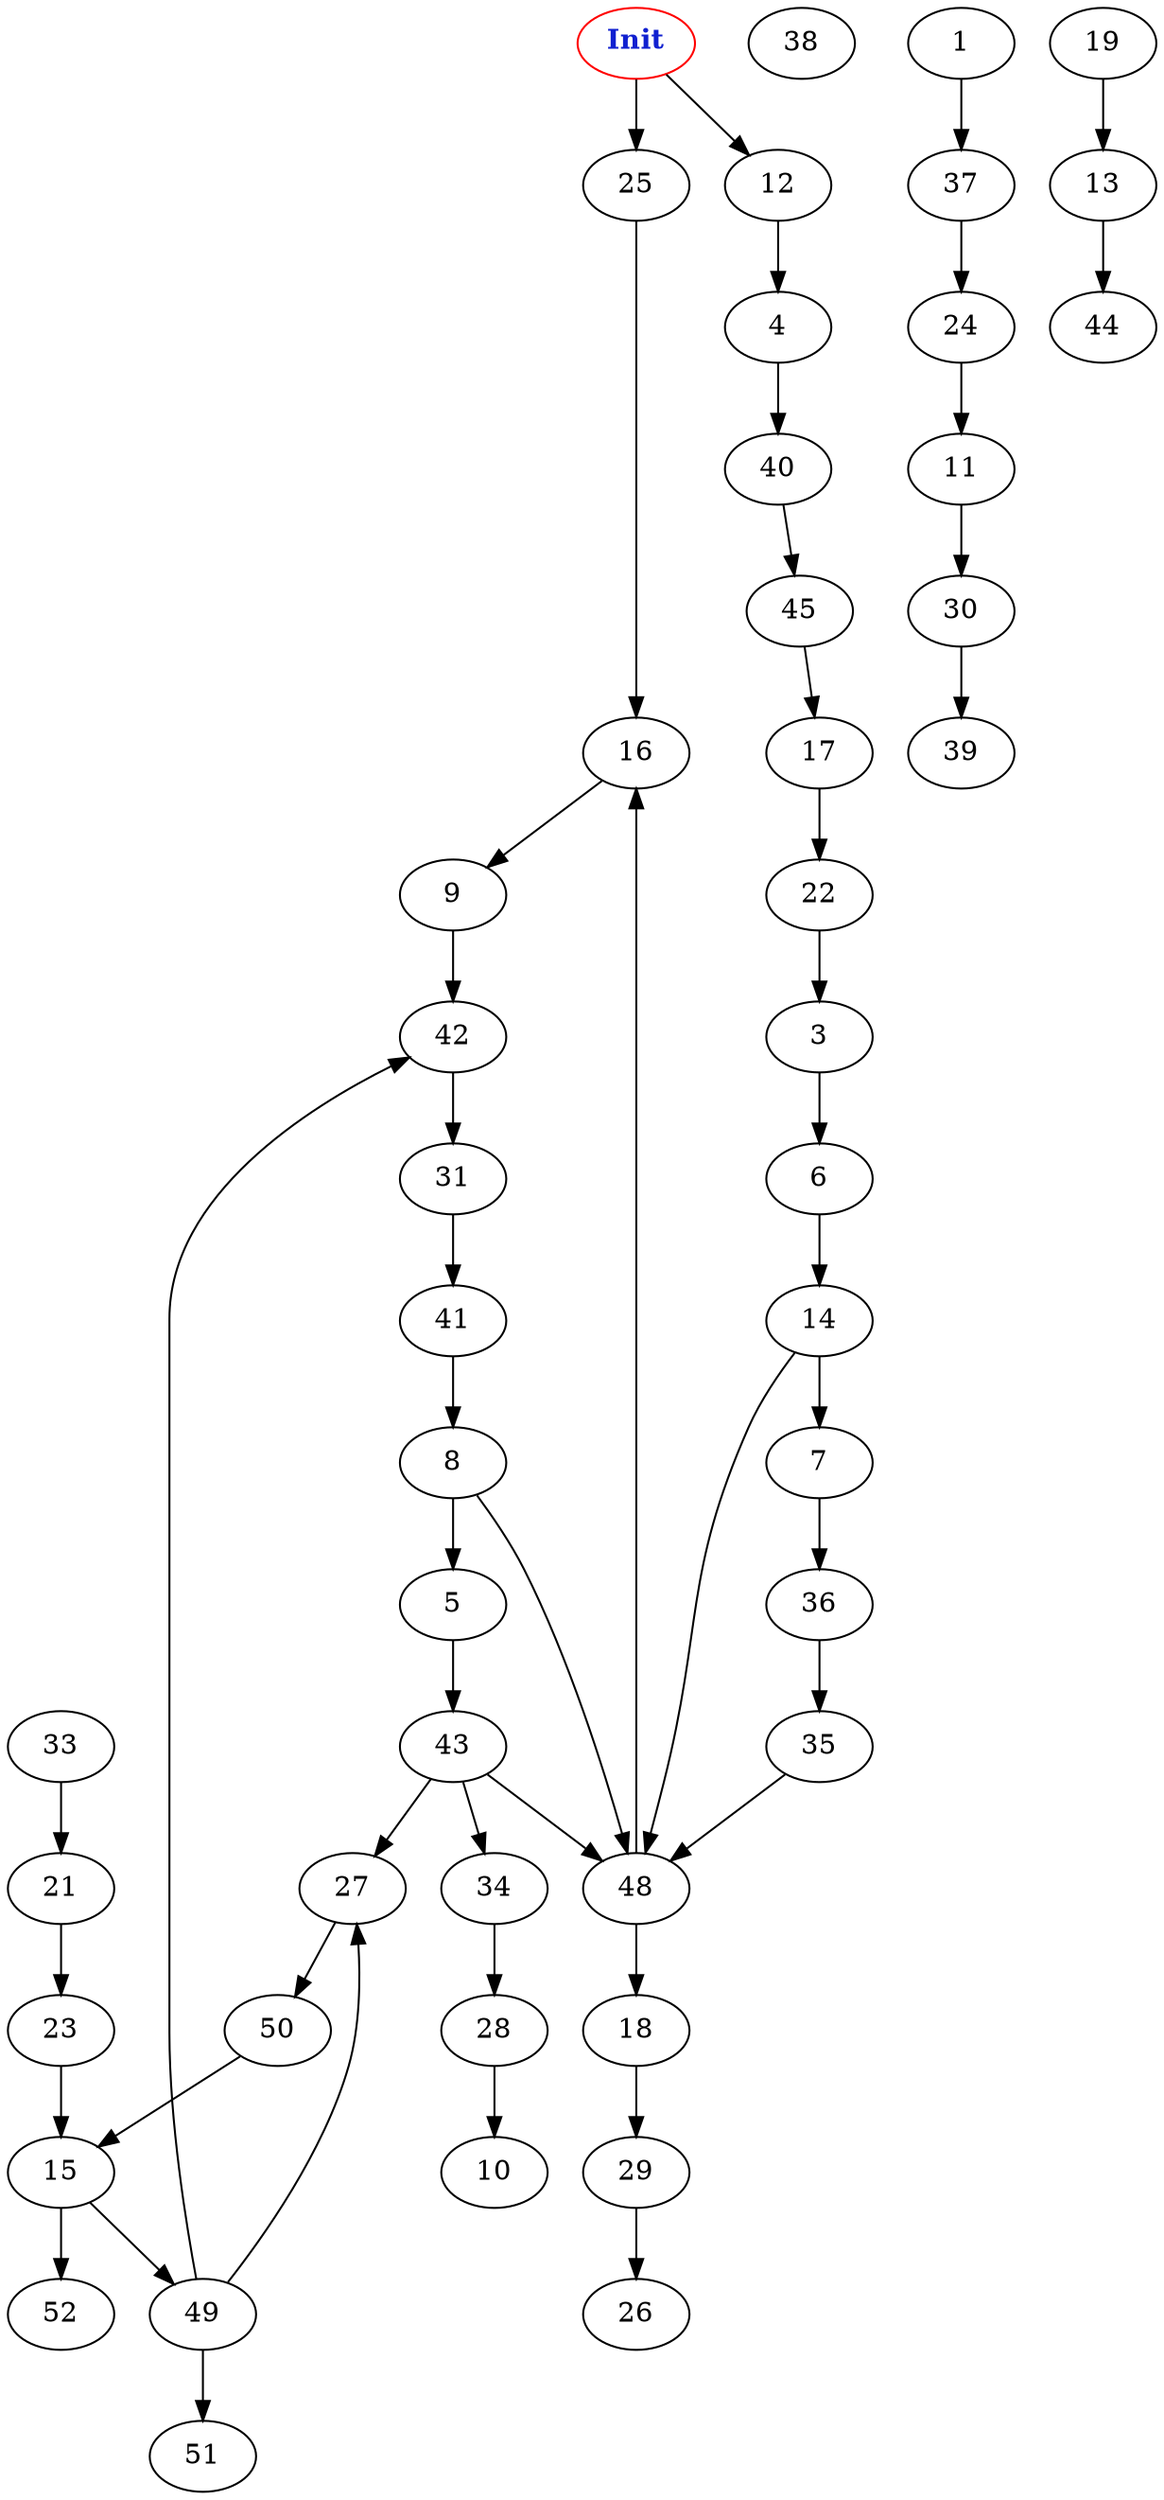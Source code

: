 digraph "Perturbed Net Graph with 48 nodes" {
edge ["class"="link-class"]
"0" ["color"="red","label"=<<b>Init</b>>,"fontcolor"="#1020d0"]
"38"
"0" -> "25" ["weight"="5.0"]
"0" -> "12" ["weight"="2.0"]
"25" -> "16" ["weight"="2.0"]
"12" -> "4" ["weight"="7.0"]
"5" -> "43" ["weight"="2.0"]
"43" -> "27" ["weight"="8.0"]
"43" -> "34" ["weight"="5.0"]
"43" -> "48" ["weight"="6.0"]
"29" -> "26" ["weight"="5.0"]
"1" -> "37" ["weight"="6.0"]
"37" -> "24" ["weight"="9.0"]
"6" -> "14" ["weight"="7.0"]
"14" -> "7" ["weight"="4.0"]
"14" -> "48" ["weight"="1.0"]
"9" -> "42" ["weight"="4.0"]
"42" -> "31" ["weight"="1.0"]
"8" -> "5" ["weight"="5.0"]
"8" -> "48" ["weight"="3.0"]
"48" -> "18" ["weight"="3.0"]
"48" -> "16" ["weight"="5.0"]
"4" -> "40" ["weight"="8.0"]
"40" -> "45" ["weight"="1.0"]
"15" -> "52" ["weight"="5.0"]
"15" -> "49" ["weight"="3.0"]
"49" -> "42" ["weight"="2.0"]
"49" -> "27" ["weight"="1.0"]
"49" -> "51" ["weight"="1.0"]
"31" -> "41" ["weight"="5.0"]
"41" -> "8" ["weight"="3.0"]
"24" -> "11" ["weight"="4.0"]
"11" -> "30" ["weight"="9.0"]
"30" -> "39" ["weight"="6.0"]
"16" -> "9" ["weight"="2.0"]
"7" -> "36" ["weight"="3.0"]
"36" -> "35" ["weight"="4.0"]
"21" -> "23" ["weight"="3.0"]
"23" -> "15" ["weight"="5.0"]
"33" -> "21" ["weight"="9.0"]
"28" -> "10" ["weight"="1.0"]
"13" -> "44" ["weight"="3.0"]
"34" -> "28" ["weight"="8.0"]
"45" -> "17" ["weight"="1.0"]
"17" -> "22" ["weight"="4.0"]
"22" -> "3" ["weight"="5.0"]
"3" -> "6" ["weight"="5.0"]
"27" -> "50" ["weight"="4.0"]
"50" -> "15" ["weight"="8.0"]
"35" -> "48" ["weight"="1.0"]
"18" -> "29" ["weight"="1.0"]
"19" -> "13" ["weight"="3.0"]
}